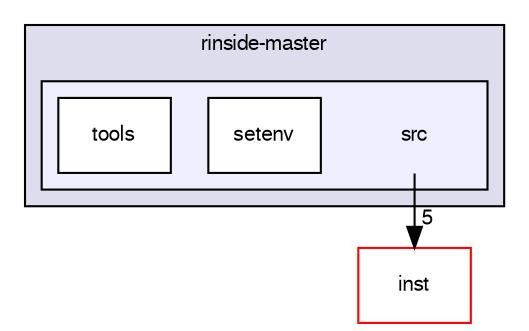 digraph "/home/fab/Téléchargements/rinside-master/src" {
  bgcolor=transparent;
  compound=true
  node [ fontsize="10", fontname="FreeSans"];
  edge [ labelfontsize="10", labelfontname="FreeSans"];
  subgraph clusterdir_bfe553fca573eac1b70fcb749703eaad {
    graph [ bgcolor="#ddddee", pencolor="black", label="rinside-master" fontname="FreeSans", fontsize="10", URL="dir_bfe553fca573eac1b70fcb749703eaad.html"]
  subgraph clusterdir_34b172d23abbbc3fd8aa5fc61bac93d8 {
    graph [ bgcolor="#eeeeff", pencolor="black", label="" URL="dir_34b172d23abbbc3fd8aa5fc61bac93d8.html"];
    dir_34b172d23abbbc3fd8aa5fc61bac93d8 [shape=plaintext label="src"];
    dir_9d01bfe9e6116cc08c2fb58dadc3f567 [shape=box label="setenv" color="black" fillcolor="white" style="filled" URL="dir_9d01bfe9e6116cc08c2fb58dadc3f567.html"];
    dir_31d055a4391528cde158c3b8b89921eb [shape=box label="tools" color="black" fillcolor="white" style="filled" URL="dir_31d055a4391528cde158c3b8b89921eb.html"];
  }
  }
  dir_4f5c9e3d527cacb670341c2d7831b6dc [shape=box label="inst" color="red" URL="dir_4f5c9e3d527cacb670341c2d7831b6dc.html"];
  dir_34b172d23abbbc3fd8aa5fc61bac93d8->dir_4f5c9e3d527cacb670341c2d7831b6dc [headlabel="5", labeldistance=1.5 headhref="dir_000005_000003.html"];
}
